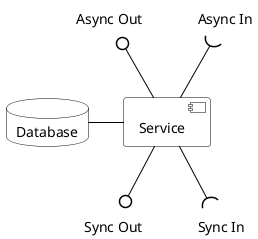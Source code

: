 @startuml
<style>
queue {
   LineThickness: 1
   BackGroundColor: white
   LineColor: black
}
interface {
   BackGroundColor: white
   LineColor: black
}
component {
   BackGroundColor: white
   LineColor: black
}
database {
   BackGroundColor: white
   LineColor: black
}
node {
   BackGroundColor: white
   LineColor: black
}
rectangle{
   LineColor: black
}
arrow {
   LineColor: black
}
</style>

top to bottom direction
'left to right direction

component "Service" as service
label "Async Out" as asyncOut
label "Async In" as asyncIn
service -u-( asyncIn
service -u-0 asyncOut
label "Sync Out" as syncOut
label "Sync In" as syncIn
service -d-( syncIn
service -d-0 syncOut

database Database as db
db -r- service
@enduml
